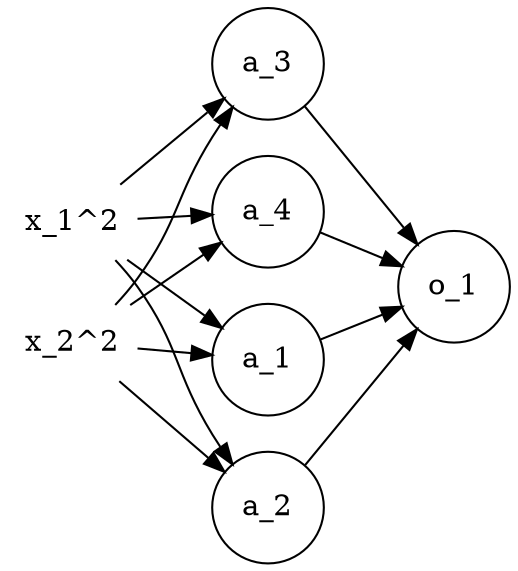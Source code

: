 digraph network1 {
rankdir=LR;
node [shape=circle];
subgraph inputlayer {
    node [shape=none];
    x_1 [label="x_1^2"];
    x_2 [label="x_2^2"];
    label="input layer";
    };
{x_1 x_2} -> {a_1 a_2 a_3 a_4} -> {o_1};
}

